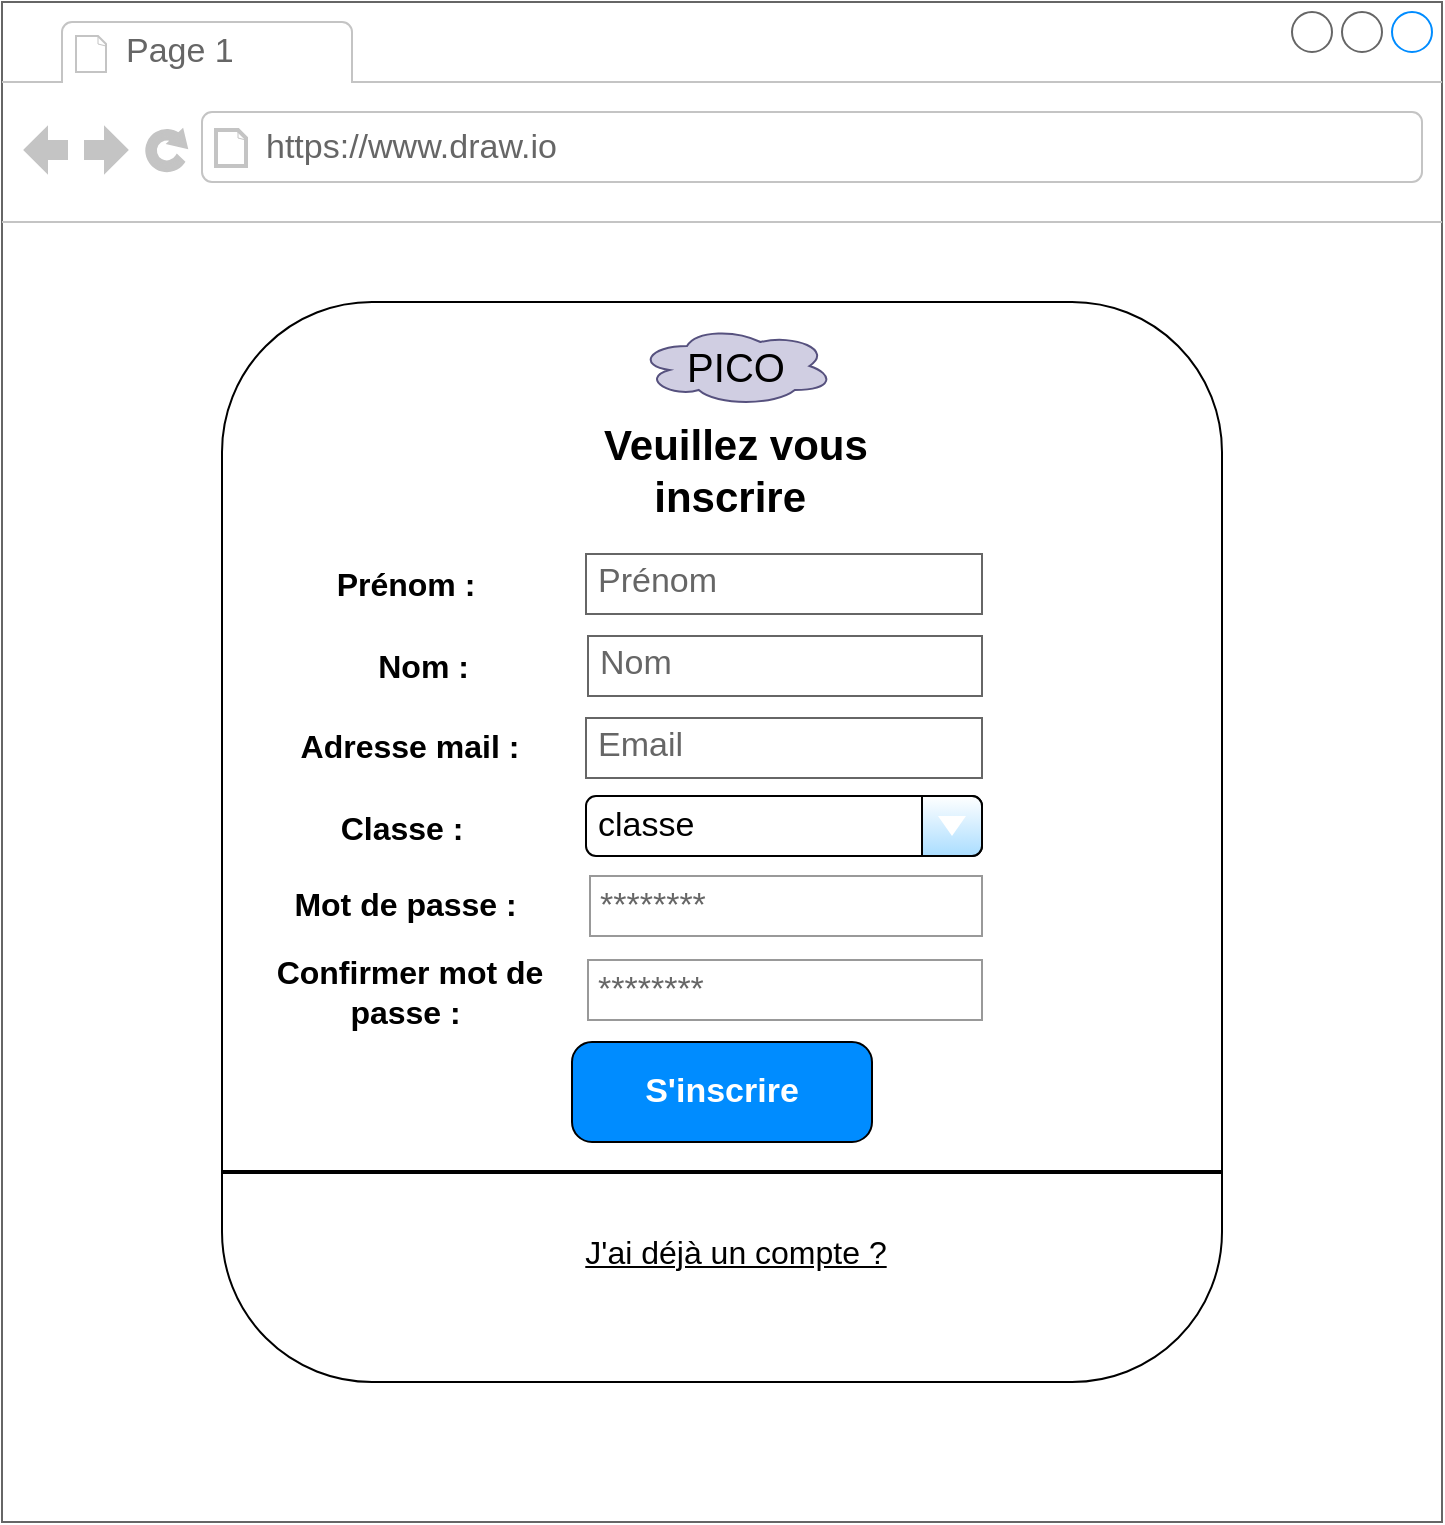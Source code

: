 <mxfile version="21.3.6" type="device" pages="2">
  <diagram name="Page-1" id="JbP1WskBQoZbjHj5cuxg">
    <mxGraphModel dx="2140" dy="1939" grid="1" gridSize="10" guides="1" tooltips="1" connect="1" arrows="1" fold="1" page="1" pageScale="1" pageWidth="827" pageHeight="1169" math="0" shadow="0">
      <root>
        <mxCell id="0" />
        <mxCell id="1" parent="0" />
        <mxCell id="7j6b9tzTI01FeJ4V9dyq-1" value="" style="strokeWidth=1;shadow=0;dashed=0;align=center;html=1;shape=mxgraph.mockup.containers.browserWindow;rSize=0;strokeColor=#666666;strokeColor2=#008cff;strokeColor3=#c4c4c4;mainText=,;recursiveResize=0;" parent="1" vertex="1">
          <mxGeometry x="-60" y="-60" width="720" height="760" as="geometry" />
        </mxCell>
        <mxCell id="7j6b9tzTI01FeJ4V9dyq-2" value="Page 1" style="strokeWidth=1;shadow=0;dashed=0;align=center;html=1;shape=mxgraph.mockup.containers.anchor;fontSize=17;fontColor=#666666;align=left;whiteSpace=wrap;" parent="7j6b9tzTI01FeJ4V9dyq-1" vertex="1">
          <mxGeometry x="60" y="12" width="110" height="26" as="geometry" />
        </mxCell>
        <mxCell id="7j6b9tzTI01FeJ4V9dyq-3" value="https://www.draw.io" style="strokeWidth=1;shadow=0;dashed=0;align=center;html=1;shape=mxgraph.mockup.containers.anchor;rSize=0;fontSize=17;fontColor=#666666;align=left;" parent="7j6b9tzTI01FeJ4V9dyq-1" vertex="1">
          <mxGeometry x="130" y="60" width="250" height="26" as="geometry" />
        </mxCell>
        <mxCell id="wd2-VoVV0iQr9h922736-22" value="" style="rounded=1;whiteSpace=wrap;html=1;" parent="1" vertex="1">
          <mxGeometry x="50" y="90" width="500" height="540" as="geometry" />
        </mxCell>
        <mxCell id="wd2-VoVV0iQr9h922736-11" value="classe" style="strokeWidth=1;shadow=0;dashed=0;align=center;html=1;shape=mxgraph.mockup.forms.comboBox;align=left;fillColor2=#aaddff;mainText=;fontSize=17;spacingLeft=3;strokeColor=#000000;fontColor=#000000;labelBackgroundColor=#FFFFFF;labelBorderColor=#FFFFFF;gradientColor=#FFFFFF;" parent="1" vertex="1">
          <mxGeometry x="232" y="337" width="198" height="30" as="geometry" />
        </mxCell>
        <mxCell id="wd2-VoVV0iQr9h922736-12" value="Prénom" style="strokeWidth=1;shadow=0;dashed=0;align=center;html=1;shape=mxgraph.mockup.text.textBox;fontColor=#666666;align=left;fontSize=17;spacingLeft=4;spacingTop=-3;whiteSpace=wrap;strokeColor=#666666;mainText=" parent="1" vertex="1">
          <mxGeometry x="232" y="216" width="198" height="30" as="geometry" />
        </mxCell>
        <mxCell id="wd2-VoVV0iQr9h922736-15" value="Nom" style="strokeWidth=1;shadow=0;dashed=0;align=center;html=1;shape=mxgraph.mockup.text.textBox;fontColor=#666666;align=left;fontSize=17;spacingLeft=4;spacingTop=-3;whiteSpace=wrap;strokeColor=#666666;mainText=" parent="1" vertex="1">
          <mxGeometry x="233" y="257" width="197" height="30" as="geometry" />
        </mxCell>
        <mxCell id="wd2-VoVV0iQr9h922736-16" value="********" style="strokeWidth=1;shadow=0;dashed=0;align=center;html=1;shape=mxgraph.mockup.forms.pwField;strokeColor=#999999;mainText=;align=left;fontColor=#666666;fontSize=17;spacingLeft=3;" parent="1" vertex="1">
          <mxGeometry x="234" y="377" width="196" height="30" as="geometry" />
        </mxCell>
        <mxCell id="wd2-VoVV0iQr9h922736-19" value="&lt;font style=&quot;font-size: 21px;&quot;&gt;&lt;b&gt;Veuillez vous inscrire&amp;nbsp;&lt;/b&gt;&lt;/font&gt;" style="text;html=1;strokeColor=none;fillColor=none;align=center;verticalAlign=middle;whiteSpace=wrap;rounded=0;" parent="1" vertex="1">
          <mxGeometry x="232" y="147" width="150" height="54" as="geometry" />
        </mxCell>
        <mxCell id="wd2-VoVV0iQr9h922736-20" value="S&#39;inscrire" style="strokeWidth=1;shadow=0;dashed=0;align=center;html=1;shape=mxgraph.mockup.buttons.button;mainText=;buttonStyle=round;fontSize=17;fontStyle=1;whiteSpace=wrap;fillColor=#008CFF;fontColor=#FFFFFF;" parent="1" vertex="1">
          <mxGeometry x="225" y="460" width="150" height="50" as="geometry" />
        </mxCell>
        <mxCell id="1-Lw_fuXOfhVn8eZRqLr-13" value="&lt;font color=&quot;#000000&quot; style=&quot;font-size: 20px;&quot;&gt;PICO&lt;/font&gt;" style="ellipse;shape=cloud;whiteSpace=wrap;html=1;fillColor=#d0cee2;strokeColor=#56517e;" parent="1" vertex="1">
          <mxGeometry x="258" y="102" width="98" height="40" as="geometry" />
        </mxCell>
        <mxCell id="1-Lw_fuXOfhVn8eZRqLr-14" value="Email" style="strokeWidth=1;shadow=0;dashed=0;align=center;html=1;shape=mxgraph.mockup.text.textBox;fontColor=#666666;align=left;fontSize=17;spacingLeft=4;spacingTop=-3;whiteSpace=wrap;strokeColor=#666666;mainText=" parent="1" vertex="1">
          <mxGeometry x="232" y="298" width="198" height="30" as="geometry" />
        </mxCell>
        <mxCell id="1-Lw_fuXOfhVn8eZRqLr-15" value="********" style="strokeWidth=1;shadow=0;dashed=0;align=center;html=1;shape=mxgraph.mockup.forms.pwField;strokeColor=#999999;mainText=;align=left;fontColor=#666666;fontSize=17;spacingLeft=3;" parent="1" vertex="1">
          <mxGeometry x="233" y="419" width="197" height="30" as="geometry" />
        </mxCell>
        <mxCell id="1-Lw_fuXOfhVn8eZRqLr-16" value="" style="line;strokeWidth=2;html=1;" parent="1" vertex="1">
          <mxGeometry x="50" y="520" width="500" height="10" as="geometry" />
        </mxCell>
        <mxCell id="tJRJyOjFE1F9td_IjWvY-1" value="&lt;u&gt;J&#39;ai déjà un compte ?&lt;/u&gt;" style="text;html=1;strokeColor=none;fillColor=none;align=center;verticalAlign=middle;whiteSpace=wrap;rounded=0;fontSize=16;" vertex="1" parent="1">
          <mxGeometry x="217" y="550" width="180" height="30" as="geometry" />
        </mxCell>
        <mxCell id="tJRJyOjFE1F9td_IjWvY-2" value="&lt;b&gt;Prénom :&lt;/b&gt;" style="text;html=1;strokeColor=none;fillColor=none;align=center;verticalAlign=middle;whiteSpace=wrap;rounded=0;fontSize=16;" vertex="1" parent="1">
          <mxGeometry x="52" y="216" width="180" height="30" as="geometry" />
        </mxCell>
        <mxCell id="tJRJyOjFE1F9td_IjWvY-3" value="&lt;b&gt;Nom :&amp;nbsp;&lt;/b&gt;" style="text;html=1;strokeColor=none;fillColor=none;align=center;verticalAlign=middle;whiteSpace=wrap;rounded=0;fontSize=16;" vertex="1" parent="1">
          <mxGeometry x="63" y="258.5" width="180" height="27" as="geometry" />
        </mxCell>
        <mxCell id="tJRJyOjFE1F9td_IjWvY-4" value="&lt;b&gt;Adresse mail :&lt;/b&gt;" style="text;html=1;strokeColor=none;fillColor=none;align=center;verticalAlign=middle;whiteSpace=wrap;rounded=0;fontSize=16;" vertex="1" parent="1">
          <mxGeometry x="54" y="298" width="180" height="27" as="geometry" />
        </mxCell>
        <mxCell id="tJRJyOjFE1F9td_IjWvY-5" value="&lt;b&gt;Classe :&lt;/b&gt;" style="text;html=1;strokeColor=none;fillColor=none;align=center;verticalAlign=middle;whiteSpace=wrap;rounded=0;fontSize=16;" vertex="1" parent="1">
          <mxGeometry x="50" y="339" width="180" height="27" as="geometry" />
        </mxCell>
        <mxCell id="tJRJyOjFE1F9td_IjWvY-6" value="&lt;b&gt;Mot de passe :&amp;nbsp;&lt;/b&gt;" style="text;html=1;strokeColor=none;fillColor=none;align=center;verticalAlign=middle;whiteSpace=wrap;rounded=0;fontSize=16;" vertex="1" parent="1">
          <mxGeometry x="54" y="377" width="180" height="27" as="geometry" />
        </mxCell>
        <mxCell id="tJRJyOjFE1F9td_IjWvY-7" value="&lt;b&gt;Confirmer mot de passe :&amp;nbsp;&lt;/b&gt;" style="text;html=1;strokeColor=none;fillColor=none;align=center;verticalAlign=middle;whiteSpace=wrap;rounded=0;fontSize=16;" vertex="1" parent="1">
          <mxGeometry x="54" y="421" width="180" height="27" as="geometry" />
        </mxCell>
      </root>
    </mxGraphModel>
  </diagram>
  <diagram id="rV7vLwYrJEZ8k0XTwoY6" name="Page-2">
    <mxGraphModel dx="281" dy="501" grid="1" gridSize="10" guides="1" tooltips="1" connect="1" arrows="1" fold="1" page="1" pageScale="1" pageWidth="827" pageHeight="1169" math="0" shadow="0">
      <root>
        <mxCell id="0" />
        <mxCell id="1" parent="0" />
      </root>
    </mxGraphModel>
  </diagram>
</mxfile>

